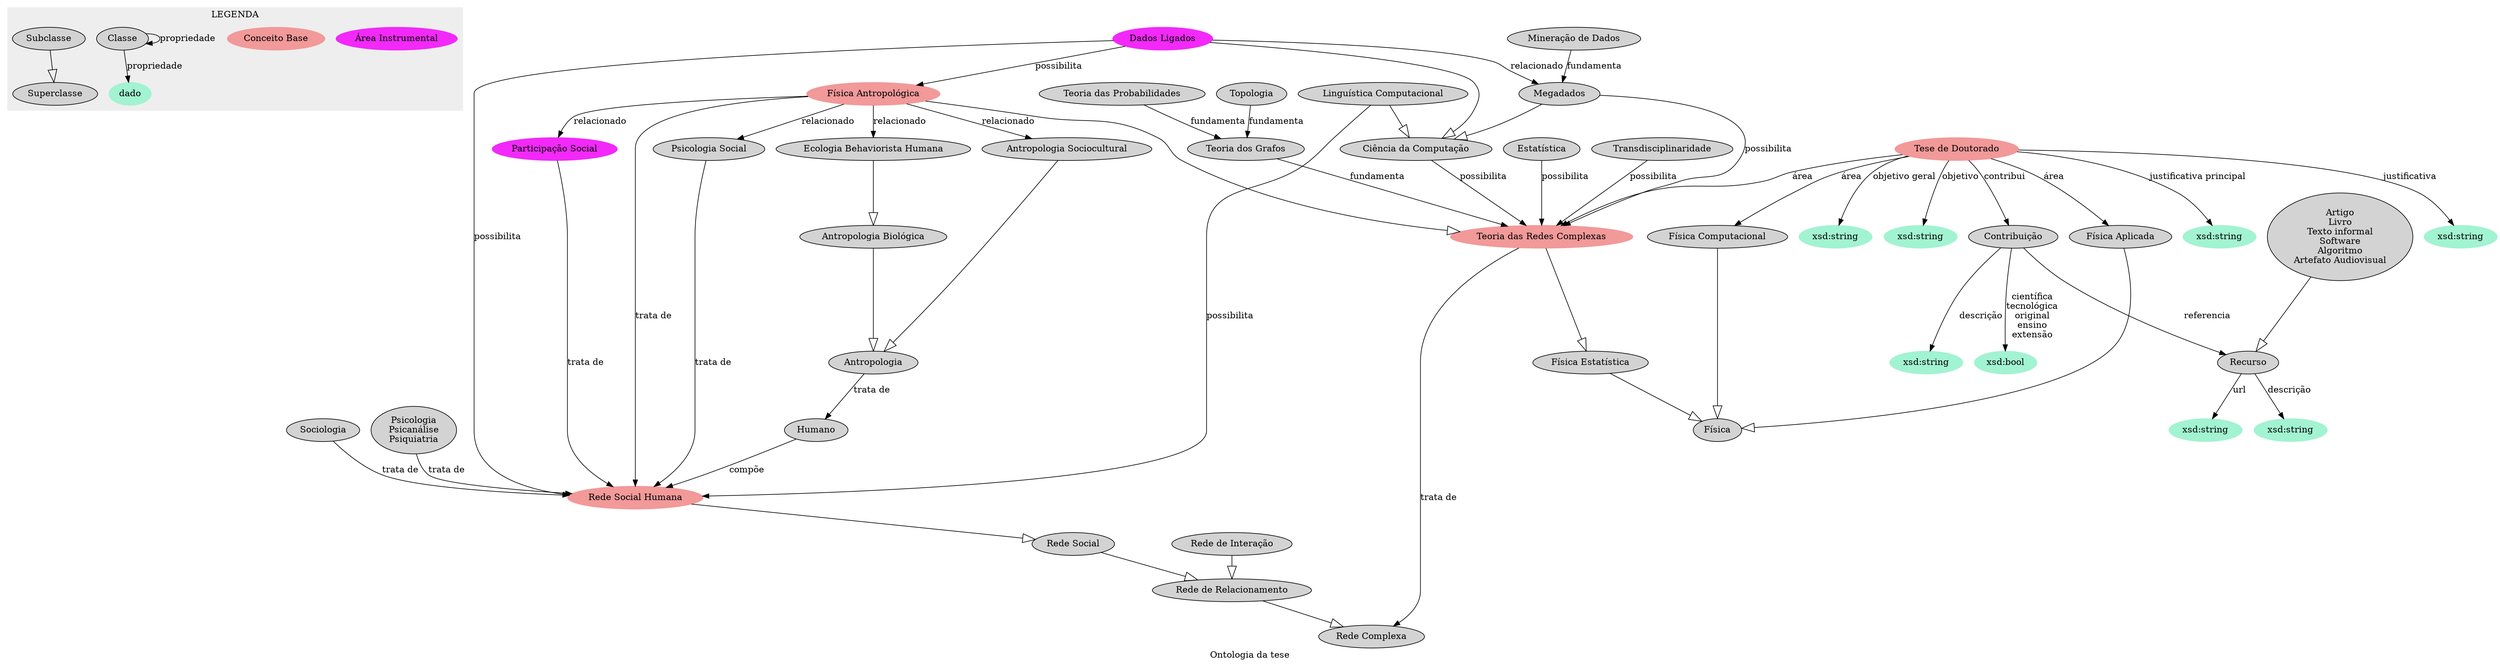 digraph  {
	graph [label="Ontologia da tese"];
	node [label="\N"];
	subgraph cluster2 {
		graph [color="#EEEEEE",
			label=LEGENDA,
			labelfontsize=40.0,
			style=filled
		];
		"Área Instrumental"		 [color="#F229F9",
			style=filled];
		"Conceito Base"		 [color="#F29999",
			style=filled];
		Classe		 [style=filled];
		Classe -> Classe		 [label=propriedade];
		dado		 [color="#A2F3D1",
			style=filled];
		Classe -> dado		 [label=propriedade];
		Superclasse		 [style=filled];
		Subclasse		 [style=filled];
		Subclasse -> Superclasse		 [arrowhead=empty,
			arrowsize=2];
	}
	Física	 [style=filled];
	"Física Estatística"	 [style=filled];
	"Física Estatística" -> Física	 [arrowhead=empty,
		arrowsize=2];
	"Teoria das Redes Complexas"	 [color="#F29999",
		style=filled];
	"Teoria das Redes Complexas" -> "Física Estatística"	 [arrowhead=empty,
		arrowsize=2];
	"Rede Complexa"	 [style=filled];
	"Teoria das Redes Complexas" -> "Rede Complexa"	 [label="trata de"];
	"Teoria dos Grafos"	 [style=filled];
	"Teoria dos Grafos" -> "Teoria das Redes Complexas"	 [label=fundamenta];
	"Teoria das Probabilidades"	 [style=filled];
	"Teoria das Probabilidades" -> "Teoria dos Grafos"	 [label=fundamenta];
	Topologia	 [style=filled];
	Topologia -> "Teoria dos Grafos"	 [label=fundamenta];
	Megadados	 [style=filled];
	Megadados -> "Teoria das Redes Complexas"	 [label=possibilita];
	"Ciência da Computação"	 [style=filled];
	Megadados -> "Ciência da Computação"	 [arrowhead=empty,
		arrowsize=2];
	Estatística	 [style=filled];
	Estatística -> "Teoria das Redes Complexas"	 [label=possibilita];
	"Ciência da Computação" -> "Teoria das Redes Complexas"	 [label=possibilita];
	"Mineração de Dados"	 [style=filled];
	"Mineração de Dados" -> Megadados	 [label=fundamenta];
	Transdisciplinaridade	 [style=filled];
	Transdisciplinaridade -> "Teoria das Redes Complexas"	 [label=possibilita];
	"Rede de Relacionamento"	 [style=filled];
	"Rede de Relacionamento" -> "Rede Complexa"	 [arrowhead=empty,
		arrowsize=2];
	"Rede de Interação"	 [style=filled];
	"Rede de Interação" -> "Rede de Relacionamento"	 [arrowhead=empty,
		arrowsize=2];
	"Rede Social"	 [style=filled];
	"Rede Social" -> "Rede de Relacionamento"	 [arrowhead=empty,
		arrowsize=2];
	"Rede Social Humana"	 [color="#F29999",
		style=filled];
	"Rede Social Humana" -> "Rede Social"	 [arrowhead=empty,
		arrowsize=2];
	Antropologia	 [style=filled];
	Humano	 [style=filled];
	Antropologia -> Humano	 [label="trata de"];
	"Antropologia Biológica"	 [style=filled];
	"Antropologia Biológica" -> Antropologia	 [arrowhead=empty,
		arrowsize=2];
	"Ecologia Behaviorista Humana"	 [style=filled];
	"Ecologia Behaviorista Humana" -> "Antropologia Biológica"	 [arrowhead=empty,
		arrowsize=2];
	"Antropologia Sociocultural"	 [style=filled];
	"Antropologia Sociocultural" -> Antropologia	 [arrowhead=empty,
		arrowsize=2];
	Humano -> "Rede Social Humana"	 [label=compõe];
	"Física Antropológica"	 [color="#F29999",
		style=filled];
	"Física Antropológica" -> "Teoria das Redes Complexas"	 [arrowhead=empty,
		arrowsize=2];
	"Física Antropológica" -> "Rede Social Humana"	 [label="trata de"];
	"Física Antropológica" -> "Ecologia Behaviorista Humana"	 [label=relacionado];
	"Física Antropológica" -> "Antropologia Sociocultural"	 [label=relacionado];
	"Participação Social"	 [color="#F229F9",
		style=filled];
	"Física Antropológica" -> "Participação Social"	 [label=relacionado];
	"Psicologia Social"	 [style=filled];
	"Física Antropológica" -> "Psicologia Social"	 [label=relacionado];
	Sociologia	 [style=filled];
	Sociologia -> "Rede Social Humana"	 [label="trata de"];
	"Participação Social" -> "Rede Social Humana"	 [label="trata de"];
	"Psicologia Social" -> "Rede Social Humana"	 [label="trata de"];
	"Psicologia
Psicanálise
Psiquiatria"	 [style=filled];
	"Psicologia
Psicanálise
Psiquiatria" -> "Rede Social Humana"	 [label="trata de"];
	"Dados Ligados"	 [color="#F229F9",
		style=filled];
	"Dados Ligados" -> Megadados	 [label=relacionado];
	"Dados Ligados" -> "Ciência da Computação"	 [arrowhead=empty,
		arrowsize=2];
	"Dados Ligados" -> "Rede Social Humana"	 [label=possibilita];
	"Dados Ligados" -> "Física Antropológica"	 [label=possibilita];
	"Linguística Computacional"	 [style=filled];
	"Linguística Computacional" -> "Ciência da Computação"	 [arrowhead=empty,
		arrowsize=2];
	"Linguística Computacional" -> "Rede Social Humana"	 [label=possibilita];
	"Tese de Doutorado"	 [color="#F29999",
		style=filled];
	"Tese de Doutorado" -> "Teoria das Redes Complexas"	 [label=área];
	"Física Aplicada"	 [style=filled];
	"Tese de Doutorado" -> "Física Aplicada"	 [label=área];
	"Física Computacional"	 [style=filled];
	"Tese de Doutorado" -> "Física Computacional"	 [label=área];
	Contribuição	 [style=filled];
	"Tese de Doutorado" -> Contribuição	 [label=contribui];
	56	 [color="#A2F3D1",
		label="xsd:string",
		style=filled];
	"Tese de Doutorado" -> 56	 [label="justificativa principal"];
	57	 [color="#A2F3D1",
		label="xsd:string",
		style=filled];
	"Tese de Doutorado" -> 57	 [label=justificativa];
	58	 [color="#A2F3D1",
		label="xsd:string",
		style=filled];
	"Tese de Doutorado" -> 58	 [label="objetivo geral"];
	59	 [color="#A2F3D1",
		label="xsd:string",
		style=filled];
	"Tese de Doutorado" -> 59	 [label=objetivo];
	"Física Aplicada" -> Física	 [arrowhead=empty,
		arrowsize=2];
	"Física Computacional" -> Física	 [arrowhead=empty,
		arrowsize=2];
	Recurso	 [style=filled];
	Contribuição -> Recurso	 [label=referencia];
	60	 [color="#A2F3D1",
		label="xsd:bool",
		style=filled];
	Contribuição -> 60	 [label="científica
tecnológica
original
ensino
extensão"];
	61	 [color="#A2F3D1",
		label="xsd:string",
		style=filled];
	Contribuição -> 61	 [label=descrição];
	62	 [color="#A2F3D1",
		label="xsd:string",
		style=filled];
	Recurso -> 62	 [label=descrição];
	63	 [color="#A2F3D1",
		label="xsd:string",
		style=filled];
	Recurso -> 63	 [label=url];
	"Artigo
Livro
Texto informal
Software
Algoritmo
Artefato Audiovisual"	 [style=filled];
	"Artigo
Livro
Texto informal
Software
Algoritmo
Artefato Audiovisual" -> Recurso	 [arrowhead=empty,
		arrowsize=2];
}
